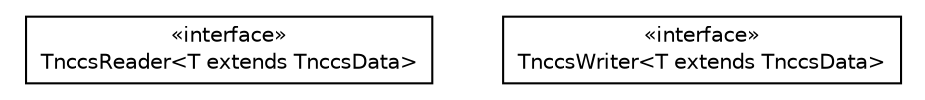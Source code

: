 #!/usr/local/bin/dot
#
# Class diagram 
# Generated by UMLGraph version R5_6 (http://www.umlgraph.org/)
#

digraph G {
	edge [fontname="Helvetica",fontsize=10,labelfontname="Helvetica",labelfontsize=10];
	node [fontname="Helvetica",fontsize=10,shape=plaintext];
	nodesep=0.25;
	ranksep=0.5;
	// de.hsbremen.tc.tnc.message.tnccs.serialize.bytebuffer.TnccsReader<T extends de.hsbremen.tc.tnc.message.tnccs.TnccsData>
	c2821 [label=<<table title="de.hsbremen.tc.tnc.message.tnccs.serialize.bytebuffer.TnccsReader" border="0" cellborder="1" cellspacing="0" cellpadding="2" port="p" href="./TnccsReader.html">
		<tr><td><table border="0" cellspacing="0" cellpadding="1">
<tr><td align="center" balign="center"> &#171;interface&#187; </td></tr>
<tr><td align="center" balign="center"> TnccsReader&lt;T extends TnccsData&gt; </td></tr>
		</table></td></tr>
		</table>>, URL="./TnccsReader.html", fontname="Helvetica", fontcolor="black", fontsize=10.0];
	// de.hsbremen.tc.tnc.message.tnccs.serialize.bytebuffer.TnccsWriter<T extends de.hsbremen.tc.tnc.message.tnccs.TnccsData>
	c2822 [label=<<table title="de.hsbremen.tc.tnc.message.tnccs.serialize.bytebuffer.TnccsWriter" border="0" cellborder="1" cellspacing="0" cellpadding="2" port="p" href="./TnccsWriter.html">
		<tr><td><table border="0" cellspacing="0" cellpadding="1">
<tr><td align="center" balign="center"> &#171;interface&#187; </td></tr>
<tr><td align="center" balign="center"> TnccsWriter&lt;T extends TnccsData&gt; </td></tr>
		</table></td></tr>
		</table>>, URL="./TnccsWriter.html", fontname="Helvetica", fontcolor="black", fontsize=10.0];
}

